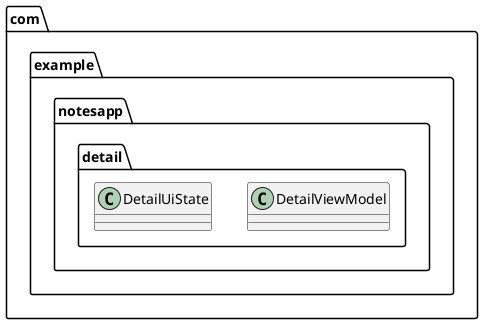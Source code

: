 @startuml
class com.example.notesapp.detail.DetailViewModel {
}
class com.example.notesapp.detail.DetailUiState {
}
@enduml